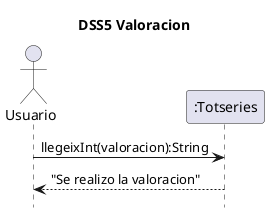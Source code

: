 @startuml
title	DSS5 Valoracion	
hide	footbox

actor	Usuario	as	user
participant ":Totseries" as Totseries

'Totseries -> user: escriu("Introduzca valoracion")
user -> Totseries: llegeixInt(valoracion):String
Totseries --> user: "Se realizo la valoracion"


@enduml
